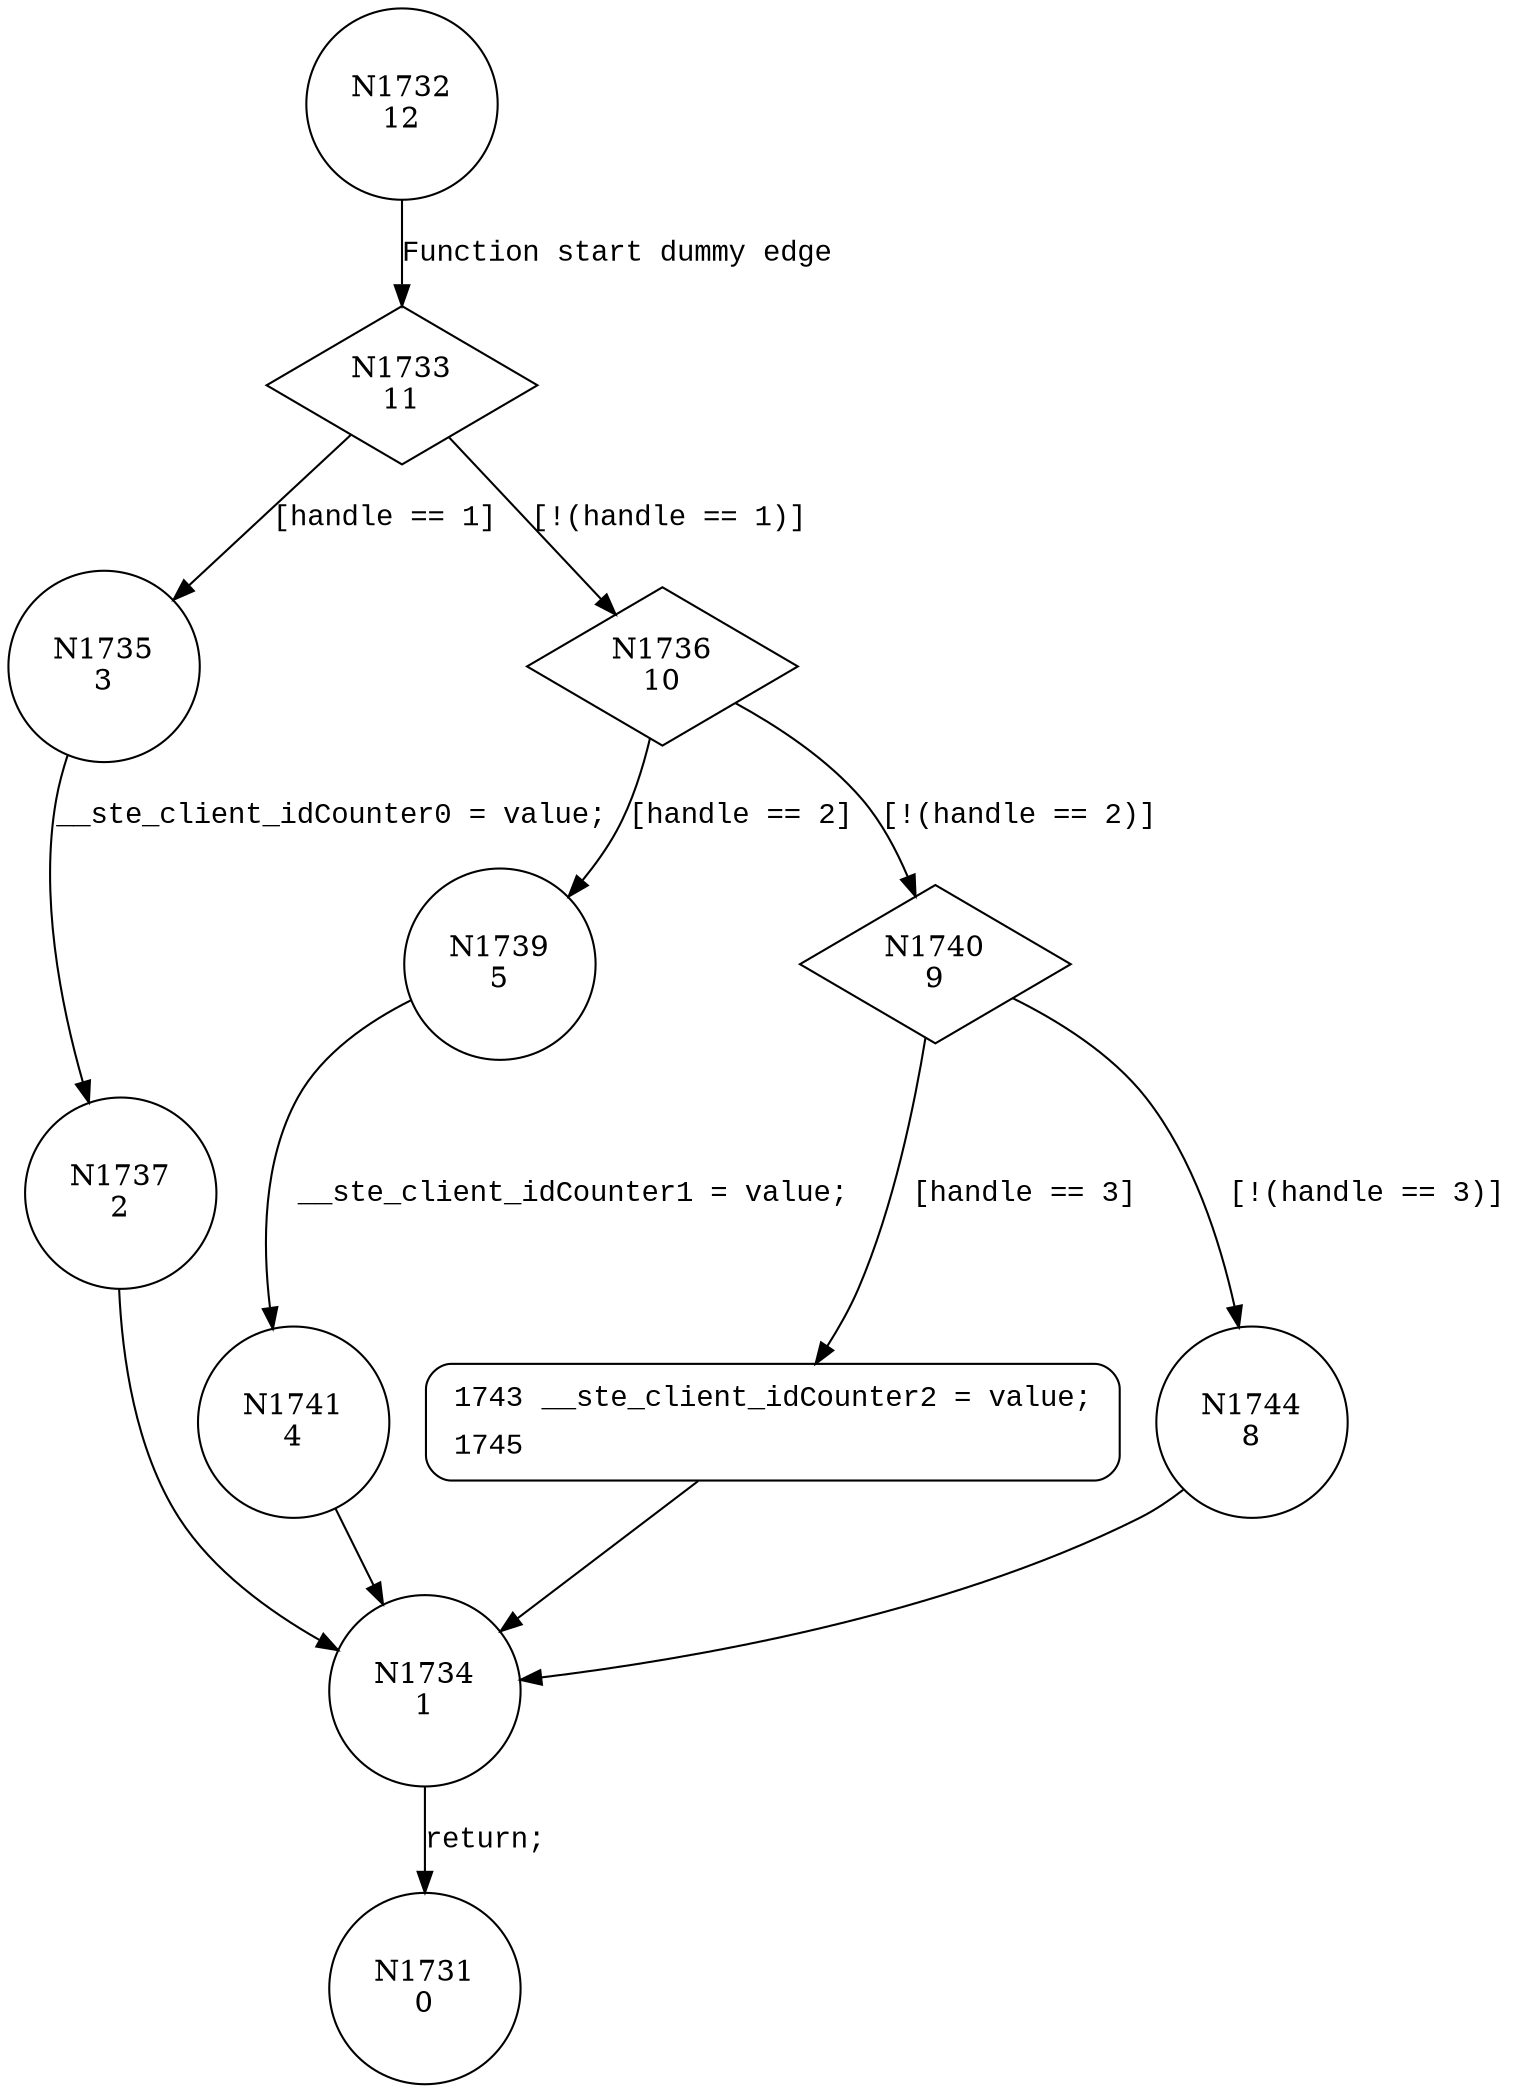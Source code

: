 digraph setClientId {
1732 [shape="circle" label="N1732\n12"]
1733 [shape="diamond" label="N1733\n11"]
1735 [shape="circle" label="N1735\n3"]
1736 [shape="diamond" label="N1736\n10"]
1739 [shape="circle" label="N1739\n5"]
1740 [shape="diamond" label="N1740\n9"]
1743 [shape="circle" label="N1743\n7"]
1744 [shape="circle" label="N1744\n8"]
1734 [shape="circle" label="N1734\n1"]
1731 [shape="circle" label="N1731\n0"]
1741 [shape="circle" label="N1741\n4"]
1737 [shape="circle" label="N1737\n2"]
1743 [style="filled,bold" penwidth="1" fillcolor="white" fontname="Courier New" shape="Mrecord" label=<<table border="0" cellborder="0" cellpadding="3" bgcolor="white"><tr><td align="right">1743</td><td align="left">__ste_client_idCounter2 = value;</td></tr><tr><td align="right">1745</td><td align="left"></td></tr></table>>]
1743 -> 1734[label=""]
1732 -> 1733 [label="Function start dummy edge" fontname="Courier New"]
1733 -> 1735 [label="[handle == 1]" fontname="Courier New"]
1733 -> 1736 [label="[!(handle == 1)]" fontname="Courier New"]
1736 -> 1739 [label="[handle == 2]" fontname="Courier New"]
1736 -> 1740 [label="[!(handle == 2)]" fontname="Courier New"]
1740 -> 1743 [label="[handle == 3]" fontname="Courier New"]
1740 -> 1744 [label="[!(handle == 3)]" fontname="Courier New"]
1734 -> 1731 [label="return;" fontname="Courier New"]
1739 -> 1741 [label="__ste_client_idCounter1 = value;" fontname="Courier New"]
1735 -> 1737 [label="__ste_client_idCounter0 = value;" fontname="Courier New"]
1744 -> 1734 [label="" fontname="Courier New"]
1741 -> 1734 [label="" fontname="Courier New"]
1737 -> 1734 [label="" fontname="Courier New"]
}